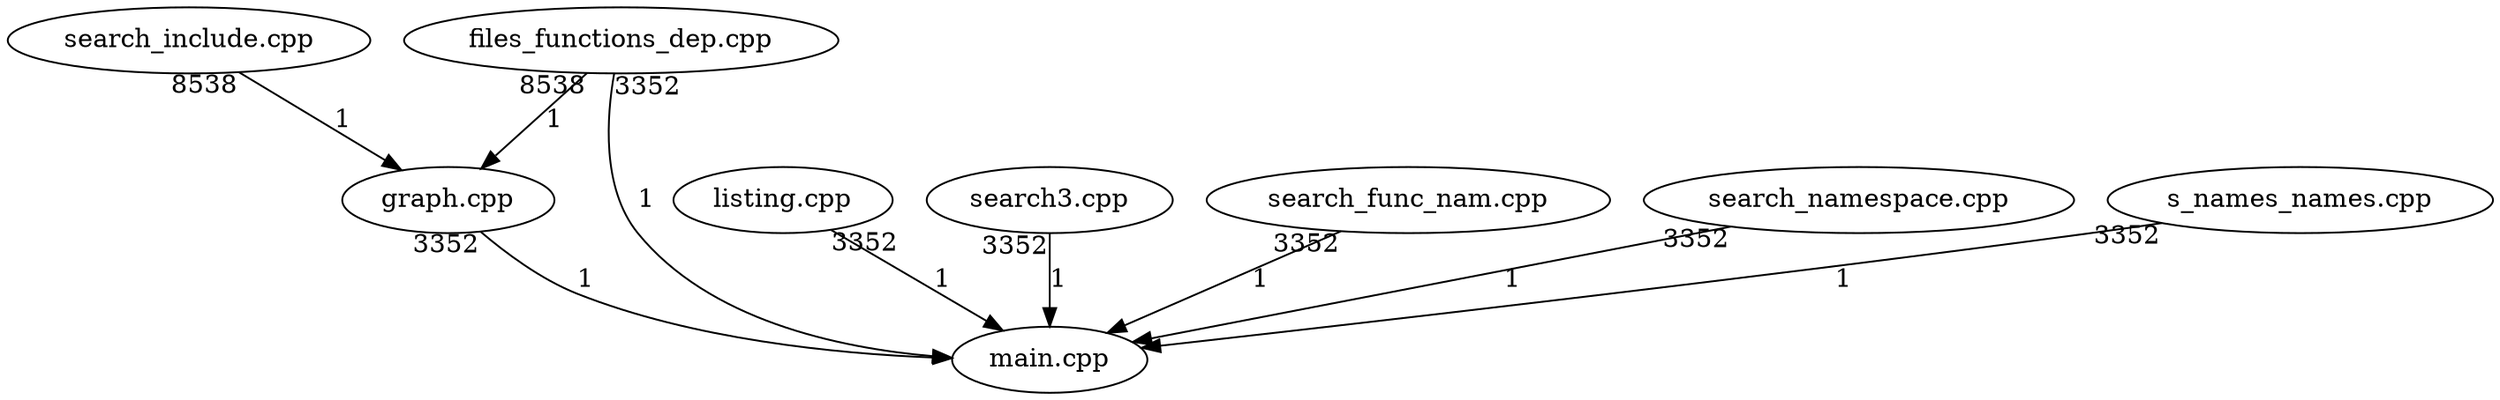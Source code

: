 digraph files_graph
{
"search_include.cpp"->"graph.cpp"[taillabel = 8538][label = 1]
"files_functions_dep.cpp"->"graph.cpp"[taillabel = 8538][label = 1]
"graph.cpp"->"main.cpp"[taillabel = 3352][label = 1]
"listing.cpp"->"main.cpp"[taillabel = 3352][label = 1]
"search3.cpp"->"main.cpp"[taillabel = 3352][label = 1]
"search_func_nam.cpp"->"main.cpp"[taillabel = 3352][label = 1]
"search_namespace.cpp"->"main.cpp"[taillabel = 3352][label = 1]
"s_names_names.cpp"->"main.cpp"[taillabel = 3352][label = 1]
"files_functions_dep.cpp"->"main.cpp"[taillabel = 3352][label = 1]
}